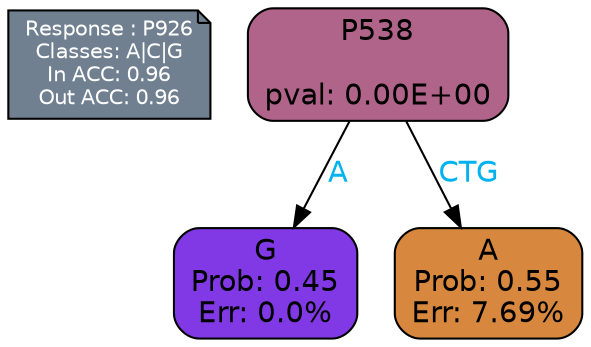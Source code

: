 digraph Tree {
node [shape=box, style="filled, rounded", color="black", fontname=helvetica] ;
graph [ranksep=equally, splines=polylines, bgcolor=transparent, dpi=600] ;
edge [fontname=helvetica] ;
LEGEND [label="Response : P926
Classes: A|C|G
In ACC: 0.96
Out ACC: 0.96
",shape=note,align=left,style=filled,fillcolor="slategray",fontcolor="white",fontsize=10];1 [label="P538

pval: 0.00E+00", fillcolor="#b06489"] ;
2 [label="G
Prob: 0.45
Err: 0.0%", fillcolor="#8139e5"] ;
3 [label="A
Prob: 0.55
Err: 7.69%", fillcolor="#d7883e"] ;
1 -> 2 [label="A",fontcolor=deepskyblue2] ;
1 -> 3 [label="CTG",fontcolor=deepskyblue2] ;
{rank = same; 2;3;}{rank = same; LEGEND;1;}}